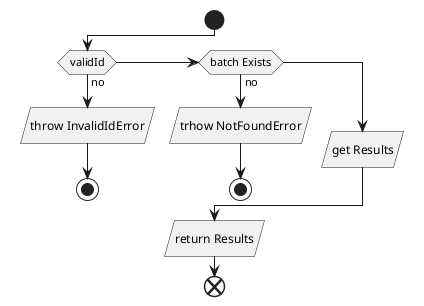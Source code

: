 @startuml

start
if (validId) then (no)
  :throw InvalidIdError/
  stop
elseif (batch Exists) then (no)
  :trhow NotFoundError/
  stop
else ()
    :get Results/

endif
:return Results/
end
@enduml